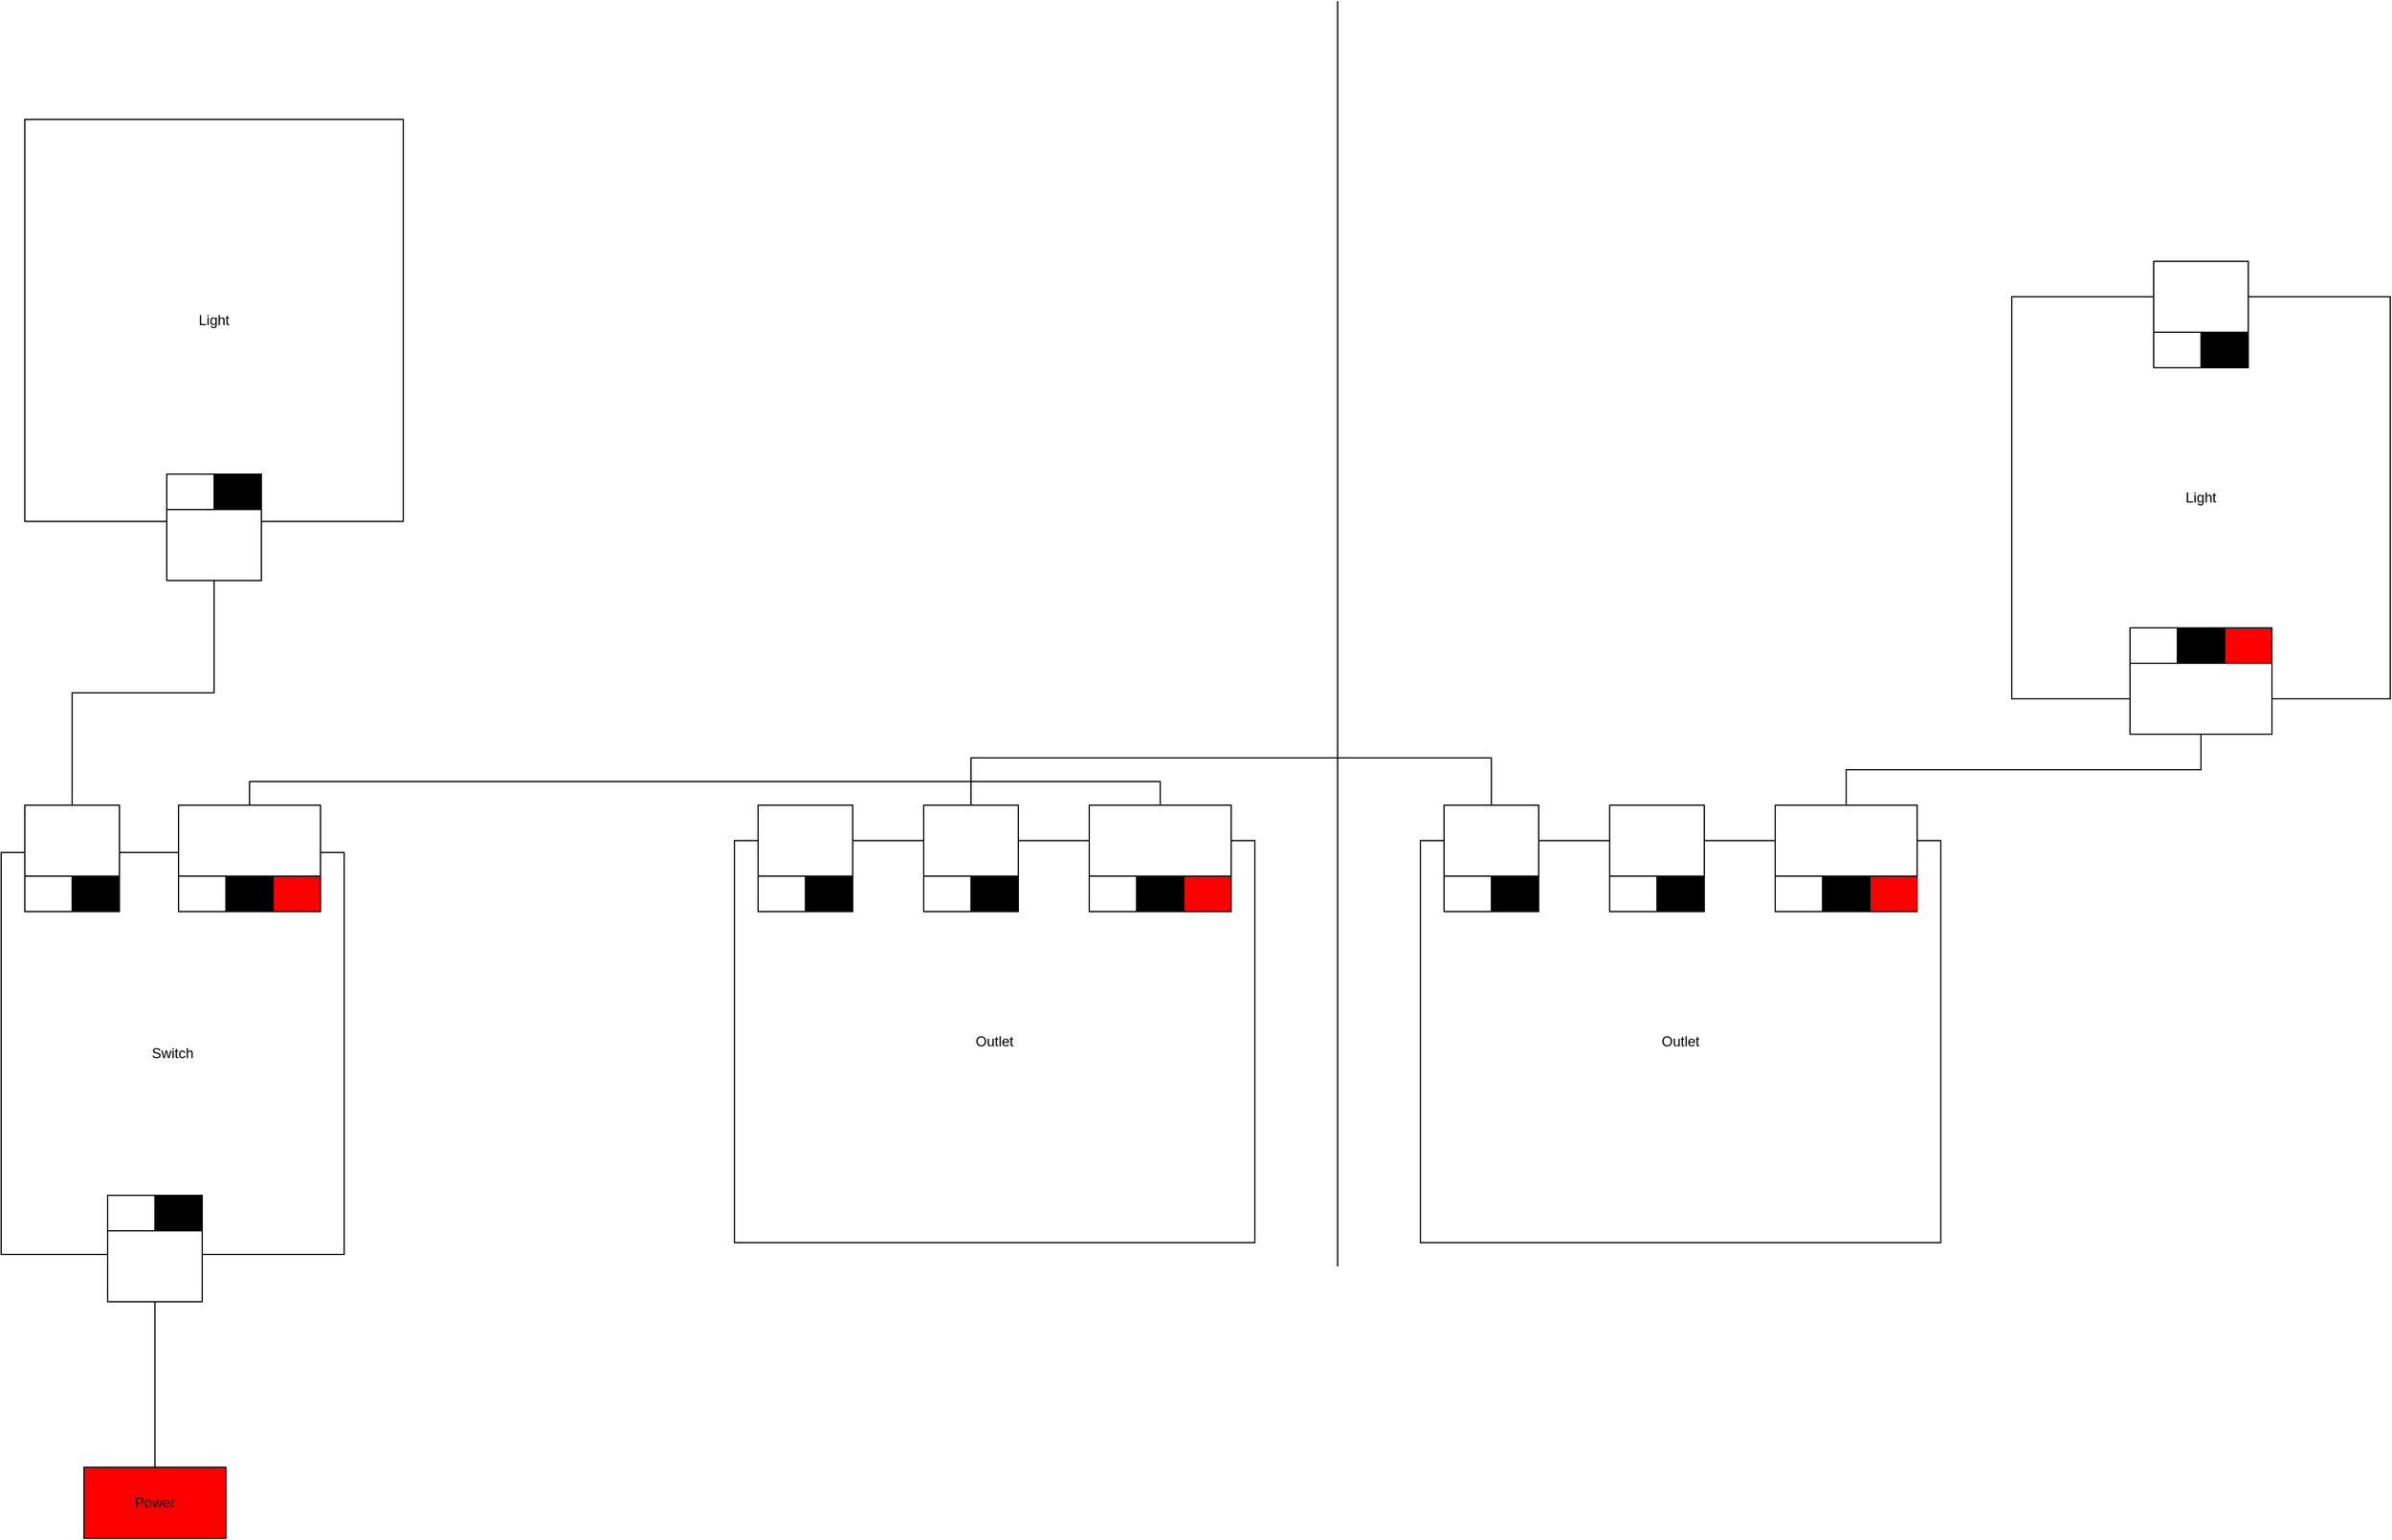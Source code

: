 <mxfile version="20.2.3" type="github">
  <diagram id="0FND-naYnj3r54SGn81p" name="Page-1">
    <mxGraphModel dx="1422" dy="705" grid="1" gridSize="10" guides="1" tooltips="1" connect="1" arrows="1" fold="1" page="1" pageScale="1" pageWidth="850" pageHeight="1100" math="0" shadow="0">
      <root>
        <mxCell id="0" />
        <mxCell id="1" parent="0" />
        <mxCell id="BQAGASO_v0UzuPKU4Ihx-2" value="Switch" style="rounded=0;whiteSpace=wrap;html=1;" vertex="1" parent="1">
          <mxGeometry x="190" y="720" width="290" height="340" as="geometry" />
        </mxCell>
        <mxCell id="BQAGASO_v0UzuPKU4Ihx-3" value="Outlet" style="rounded=0;whiteSpace=wrap;html=1;" vertex="1" parent="1">
          <mxGeometry x="810" y="710" width="440" height="340" as="geometry" />
        </mxCell>
        <mxCell id="BQAGASO_v0UzuPKU4Ihx-4" value="Light" style="rounded=0;whiteSpace=wrap;html=1;" vertex="1" parent="1">
          <mxGeometry x="210" y="100" width="320" height="340" as="geometry" />
        </mxCell>
        <mxCell id="BQAGASO_v0UzuPKU4Ihx-29" style="edgeStyle=orthogonalEdgeStyle;rounded=0;orthogonalLoop=1;jettySize=auto;html=1;exitX=0.5;exitY=0;exitDx=0;exitDy=0;entryX=0.5;entryY=0;entryDx=0;entryDy=0;endArrow=none;endFill=0;" edge="1" parent="1" source="BQAGASO_v0UzuPKU4Ihx-5" target="BQAGASO_v0UzuPKU4Ihx-18">
          <mxGeometry relative="1" as="geometry" />
        </mxCell>
        <mxCell id="BQAGASO_v0UzuPKU4Ihx-5" value="" style="rounded=0;whiteSpace=wrap;html=1;" vertex="1" parent="1">
          <mxGeometry x="340" y="680" width="120" height="60" as="geometry" />
        </mxCell>
        <mxCell id="BQAGASO_v0UzuPKU4Ihx-6" value="" style="rounded=0;whiteSpace=wrap;html=1;" vertex="1" parent="1">
          <mxGeometry x="340" y="740" width="40" height="30" as="geometry" />
        </mxCell>
        <mxCell id="BQAGASO_v0UzuPKU4Ihx-7" value="" style="rounded=0;whiteSpace=wrap;html=1;fillColor=#000000;" vertex="1" parent="1">
          <mxGeometry x="380" y="740" width="40" height="30" as="geometry" />
        </mxCell>
        <mxCell id="BQAGASO_v0UzuPKU4Ihx-8" value="" style="rounded=0;whiteSpace=wrap;html=1;fillColor=#FF0000;" vertex="1" parent="1">
          <mxGeometry x="420" y="740" width="40" height="30" as="geometry" />
        </mxCell>
        <mxCell id="BQAGASO_v0UzuPKU4Ihx-49" style="edgeStyle=orthogonalEdgeStyle;rounded=0;orthogonalLoop=1;jettySize=auto;html=1;exitX=0.5;exitY=0;exitDx=0;exitDy=0;entryX=0.5;entryY=1;entryDx=0;entryDy=0;endArrow=none;endFill=0;" edge="1" parent="1" source="BQAGASO_v0UzuPKU4Ihx-9" target="BQAGASO_v0UzuPKU4Ihx-46">
          <mxGeometry relative="1" as="geometry" />
        </mxCell>
        <mxCell id="BQAGASO_v0UzuPKU4Ihx-9" value="" style="rounded=0;whiteSpace=wrap;html=1;" vertex="1" parent="1">
          <mxGeometry x="210" y="680" width="80" height="60" as="geometry" />
        </mxCell>
        <mxCell id="BQAGASO_v0UzuPKU4Ihx-11" value="" style="rounded=0;whiteSpace=wrap;html=1;" vertex="1" parent="1">
          <mxGeometry x="210" y="740" width="40" height="30" as="geometry" />
        </mxCell>
        <mxCell id="BQAGASO_v0UzuPKU4Ihx-12" value="" style="rounded=0;whiteSpace=wrap;html=1;fillColor=#000000;" vertex="1" parent="1">
          <mxGeometry x="250" y="740" width="40" height="30" as="geometry" />
        </mxCell>
        <mxCell id="BQAGASO_v0UzuPKU4Ihx-13" value="" style="rounded=0;whiteSpace=wrap;html=1;" vertex="1" parent="1">
          <mxGeometry x="280" y="1040" width="80" height="60" as="geometry" />
        </mxCell>
        <mxCell id="BQAGASO_v0UzuPKU4Ihx-14" value="" style="rounded=0;whiteSpace=wrap;html=1;" vertex="1" parent="1">
          <mxGeometry x="280" y="1010" width="40" height="30" as="geometry" />
        </mxCell>
        <mxCell id="BQAGASO_v0UzuPKU4Ihx-15" value="" style="rounded=0;whiteSpace=wrap;html=1;fillColor=#000000;" vertex="1" parent="1">
          <mxGeometry x="320" y="1010" width="40" height="30" as="geometry" />
        </mxCell>
        <mxCell id="BQAGASO_v0UzuPKU4Ihx-18" value="" style="rounded=0;whiteSpace=wrap;html=1;" vertex="1" parent="1">
          <mxGeometry x="1110" y="680" width="120" height="60" as="geometry" />
        </mxCell>
        <mxCell id="BQAGASO_v0UzuPKU4Ihx-19" value="" style="rounded=0;whiteSpace=wrap;html=1;" vertex="1" parent="1">
          <mxGeometry x="1110" y="740" width="40" height="30" as="geometry" />
        </mxCell>
        <mxCell id="BQAGASO_v0UzuPKU4Ihx-20" value="" style="rounded=0;whiteSpace=wrap;html=1;fillColor=#000000;" vertex="1" parent="1">
          <mxGeometry x="1150" y="740" width="40" height="30" as="geometry" />
        </mxCell>
        <mxCell id="BQAGASO_v0UzuPKU4Ihx-21" value="" style="rounded=0;whiteSpace=wrap;html=1;fillColor=#FF0000;" vertex="1" parent="1">
          <mxGeometry x="1190" y="740" width="40" height="30" as="geometry" />
        </mxCell>
        <mxCell id="BQAGASO_v0UzuPKU4Ihx-23" value="" style="rounded=0;whiteSpace=wrap;html=1;" vertex="1" parent="1">
          <mxGeometry x="970" y="680" width="80" height="60" as="geometry" />
        </mxCell>
        <mxCell id="BQAGASO_v0UzuPKU4Ihx-24" value="" style="rounded=0;whiteSpace=wrap;html=1;" vertex="1" parent="1">
          <mxGeometry x="970" y="740" width="40" height="30" as="geometry" />
        </mxCell>
        <mxCell id="BQAGASO_v0UzuPKU4Ihx-25" value="" style="rounded=0;whiteSpace=wrap;html=1;fillColor=#000000;" vertex="1" parent="1">
          <mxGeometry x="1010" y="740" width="40" height="30" as="geometry" />
        </mxCell>
        <mxCell id="BQAGASO_v0UzuPKU4Ihx-44" style="edgeStyle=orthogonalEdgeStyle;rounded=0;orthogonalLoop=1;jettySize=auto;html=1;exitX=0.5;exitY=0;exitDx=0;exitDy=0;entryX=0.5;entryY=0;entryDx=0;entryDy=0;endArrow=none;endFill=0;" edge="1" parent="1" source="BQAGASO_v0UzuPKU4Ihx-23" target="BQAGASO_v0UzuPKU4Ihx-41">
          <mxGeometry relative="1" as="geometry">
            <Array as="points">
              <mxPoint x="1010" y="640" />
              <mxPoint x="1450" y="640" />
            </Array>
          </mxGeometry>
        </mxCell>
        <mxCell id="BQAGASO_v0UzuPKU4Ihx-26" value="" style="rounded=0;whiteSpace=wrap;html=1;" vertex="1" parent="1">
          <mxGeometry x="830" y="680" width="80" height="60" as="geometry" />
        </mxCell>
        <mxCell id="BQAGASO_v0UzuPKU4Ihx-27" value="" style="rounded=0;whiteSpace=wrap;html=1;" vertex="1" parent="1">
          <mxGeometry x="830" y="740" width="40" height="30" as="geometry" />
        </mxCell>
        <mxCell id="BQAGASO_v0UzuPKU4Ihx-28" value="" style="rounded=0;whiteSpace=wrap;html=1;fillColor=#000000;" vertex="1" parent="1">
          <mxGeometry x="870" y="740" width="40" height="30" as="geometry" />
        </mxCell>
        <mxCell id="BQAGASO_v0UzuPKU4Ihx-45" style="edgeStyle=orthogonalEdgeStyle;rounded=0;orthogonalLoop=1;jettySize=auto;html=1;exitX=0.5;exitY=0;exitDx=0;exitDy=0;entryX=0.5;entryY=1;entryDx=0;entryDy=0;endArrow=none;endFill=0;" edge="1" parent="1" source="BQAGASO_v0UzuPKU4Ihx-30" target="BQAGASO_v0UzuPKU4Ihx-13">
          <mxGeometry relative="1" as="geometry" />
        </mxCell>
        <mxCell id="BQAGASO_v0UzuPKU4Ihx-30" value="Power" style="rounded=0;whiteSpace=wrap;html=1;fillColor=#FF0000;" vertex="1" parent="1">
          <mxGeometry x="260" y="1240" width="120" height="60" as="geometry" />
        </mxCell>
        <mxCell id="BQAGASO_v0UzuPKU4Ihx-32" value="" style="endArrow=none;html=1;rounded=0;" edge="1" parent="1">
          <mxGeometry width="50" height="50" relative="1" as="geometry">
            <mxPoint x="1320" y="1070" as="sourcePoint" />
            <mxPoint x="1320" as="targetPoint" />
          </mxGeometry>
        </mxCell>
        <mxCell id="BQAGASO_v0UzuPKU4Ihx-33" value="Outlet" style="rounded=0;whiteSpace=wrap;html=1;" vertex="1" parent="1">
          <mxGeometry x="1390" y="710" width="440" height="340" as="geometry" />
        </mxCell>
        <mxCell id="BQAGASO_v0UzuPKU4Ihx-61" style="edgeStyle=orthogonalEdgeStyle;rounded=0;orthogonalLoop=1;jettySize=auto;html=1;exitX=0.5;exitY=0;exitDx=0;exitDy=0;entryX=0.5;entryY=1;entryDx=0;entryDy=0;endArrow=none;endFill=0;" edge="1" parent="1" source="BQAGASO_v0UzuPKU4Ihx-34" target="BQAGASO_v0UzuPKU4Ihx-57">
          <mxGeometry relative="1" as="geometry" />
        </mxCell>
        <mxCell id="BQAGASO_v0UzuPKU4Ihx-34" value="" style="rounded=0;whiteSpace=wrap;html=1;" vertex="1" parent="1">
          <mxGeometry x="1690" y="680" width="120" height="60" as="geometry" />
        </mxCell>
        <mxCell id="BQAGASO_v0UzuPKU4Ihx-35" value="" style="rounded=0;whiteSpace=wrap;html=1;" vertex="1" parent="1">
          <mxGeometry x="1690" y="740" width="40" height="30" as="geometry" />
        </mxCell>
        <mxCell id="BQAGASO_v0UzuPKU4Ihx-36" value="" style="rounded=0;whiteSpace=wrap;html=1;fillColor=#000000;" vertex="1" parent="1">
          <mxGeometry x="1730" y="740" width="40" height="30" as="geometry" />
        </mxCell>
        <mxCell id="BQAGASO_v0UzuPKU4Ihx-37" value="" style="rounded=0;whiteSpace=wrap;html=1;fillColor=#FF0000;" vertex="1" parent="1">
          <mxGeometry x="1770" y="740" width="40" height="30" as="geometry" />
        </mxCell>
        <mxCell id="BQAGASO_v0UzuPKU4Ihx-38" value="" style="rounded=0;whiteSpace=wrap;html=1;" vertex="1" parent="1">
          <mxGeometry x="1550" y="680" width="80" height="60" as="geometry" />
        </mxCell>
        <mxCell id="BQAGASO_v0UzuPKU4Ihx-39" value="" style="rounded=0;whiteSpace=wrap;html=1;" vertex="1" parent="1">
          <mxGeometry x="1550" y="740" width="40" height="30" as="geometry" />
        </mxCell>
        <mxCell id="BQAGASO_v0UzuPKU4Ihx-40" value="" style="rounded=0;whiteSpace=wrap;html=1;fillColor=#000000;" vertex="1" parent="1">
          <mxGeometry x="1590" y="740" width="40" height="30" as="geometry" />
        </mxCell>
        <mxCell id="BQAGASO_v0UzuPKU4Ihx-41" value="" style="rounded=0;whiteSpace=wrap;html=1;" vertex="1" parent="1">
          <mxGeometry x="1410" y="680" width="80" height="60" as="geometry" />
        </mxCell>
        <mxCell id="BQAGASO_v0UzuPKU4Ihx-42" value="" style="rounded=0;whiteSpace=wrap;html=1;" vertex="1" parent="1">
          <mxGeometry x="1410" y="740" width="40" height="30" as="geometry" />
        </mxCell>
        <mxCell id="BQAGASO_v0UzuPKU4Ihx-43" value="" style="rounded=0;whiteSpace=wrap;html=1;fillColor=#000000;" vertex="1" parent="1">
          <mxGeometry x="1450" y="740" width="40" height="30" as="geometry" />
        </mxCell>
        <mxCell id="BQAGASO_v0UzuPKU4Ihx-46" value="" style="rounded=0;whiteSpace=wrap;html=1;" vertex="1" parent="1">
          <mxGeometry x="330" y="430" width="80" height="60" as="geometry" />
        </mxCell>
        <mxCell id="BQAGASO_v0UzuPKU4Ihx-47" value="" style="rounded=0;whiteSpace=wrap;html=1;" vertex="1" parent="1">
          <mxGeometry x="330" y="400" width="40" height="30" as="geometry" />
        </mxCell>
        <mxCell id="BQAGASO_v0UzuPKU4Ihx-48" value="" style="rounded=0;whiteSpace=wrap;html=1;fillColor=#000000;" vertex="1" parent="1">
          <mxGeometry x="370" y="400" width="40" height="30" as="geometry" />
        </mxCell>
        <mxCell id="BQAGASO_v0UzuPKU4Ihx-53" value="Light" style="rounded=0;whiteSpace=wrap;html=1;" vertex="1" parent="1">
          <mxGeometry x="1890" y="250" width="320" height="340" as="geometry" />
        </mxCell>
        <mxCell id="BQAGASO_v0UzuPKU4Ihx-54" value="" style="rounded=0;whiteSpace=wrap;html=1;" vertex="1" parent="1">
          <mxGeometry x="2010" y="220" width="80" height="60" as="geometry" />
        </mxCell>
        <mxCell id="BQAGASO_v0UzuPKU4Ihx-55" value="" style="rounded=0;whiteSpace=wrap;html=1;" vertex="1" parent="1">
          <mxGeometry x="2010" y="280" width="40" height="30" as="geometry" />
        </mxCell>
        <mxCell id="BQAGASO_v0UzuPKU4Ihx-56" value="" style="rounded=0;whiteSpace=wrap;html=1;fillColor=#000000;" vertex="1" parent="1">
          <mxGeometry x="2050" y="280" width="40" height="30" as="geometry" />
        </mxCell>
        <mxCell id="BQAGASO_v0UzuPKU4Ihx-57" value="" style="rounded=0;whiteSpace=wrap;html=1;" vertex="1" parent="1">
          <mxGeometry x="1990" y="560" width="120" height="60" as="geometry" />
        </mxCell>
        <mxCell id="BQAGASO_v0UzuPKU4Ihx-58" value="" style="rounded=0;whiteSpace=wrap;html=1;" vertex="1" parent="1">
          <mxGeometry x="1990" y="530" width="40" height="30" as="geometry" />
        </mxCell>
        <mxCell id="BQAGASO_v0UzuPKU4Ihx-59" value="" style="rounded=0;whiteSpace=wrap;html=1;fillColor=#000000;" vertex="1" parent="1">
          <mxGeometry x="2030" y="530" width="40" height="30" as="geometry" />
        </mxCell>
        <mxCell id="BQAGASO_v0UzuPKU4Ihx-60" value="" style="rounded=0;whiteSpace=wrap;html=1;fillColor=#FF0000;" vertex="1" parent="1">
          <mxGeometry x="2070" y="530" width="40" height="30" as="geometry" />
        </mxCell>
      </root>
    </mxGraphModel>
  </diagram>
</mxfile>
